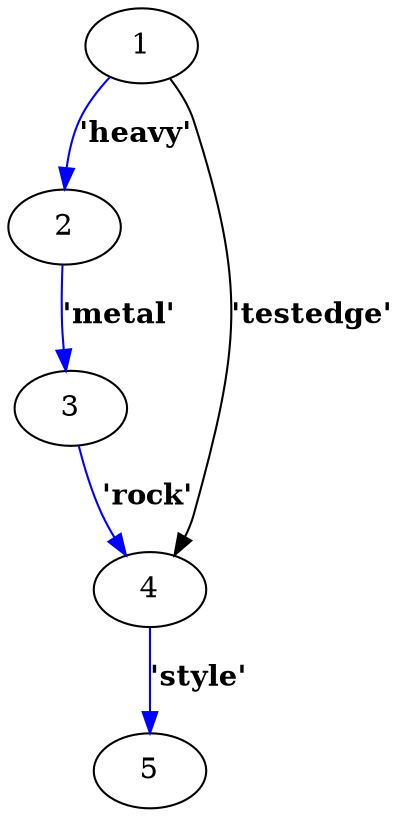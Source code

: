digraph G { 1; 2; 3; 4; 5;
1 -> 2 [ token="heavy" color="blue" label=<<b>'heavy'</b>> ];
2 -> 3 [ token="metal" color="blue" label=<<b>'metal'</b>> ];
3 -> 4 [ token="rock" color="blue" label=<<b>'rock'</b>> ];
4 -> 5 [ token="style" color="blue" label=<<b>'style'</b>> ];
1 -> 4 [ token="testedge" label=<<b>'testedge'</b>> ];
}